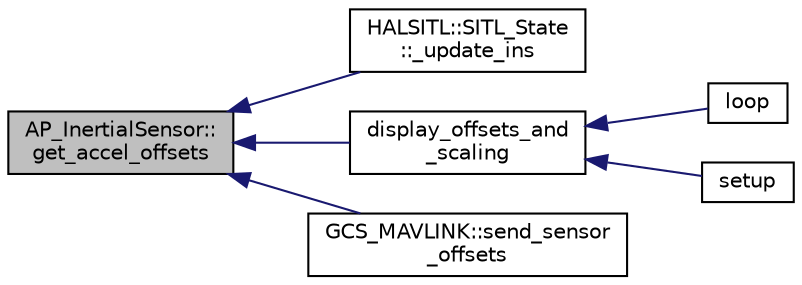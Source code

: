 digraph "AP_InertialSensor::get_accel_offsets"
{
 // INTERACTIVE_SVG=YES
  edge [fontname="Helvetica",fontsize="10",labelfontname="Helvetica",labelfontsize="10"];
  node [fontname="Helvetica",fontsize="10",shape=record];
  rankdir="LR";
  Node1 [label="AP_InertialSensor::\lget_accel_offsets",height=0.2,width=0.4,color="black", fillcolor="grey75", style="filled", fontcolor="black"];
  Node1 -> Node2 [dir="back",color="midnightblue",fontsize="10",style="solid",fontname="Helvetica"];
  Node2 [label="HALSITL::SITL_State\l::_update_ins",height=0.2,width=0.4,color="black", fillcolor="white", style="filled",URL="$classHALSITL_1_1SITL__State.html#a9f7ecf8cafc351952b5a22863fbeeda6"];
  Node1 -> Node3 [dir="back",color="midnightblue",fontsize="10",style="solid",fontname="Helvetica"];
  Node3 [label="display_offsets_and\l_scaling",height=0.2,width=0.4,color="black", fillcolor="white", style="filled",URL="$INS__generic_8cpp.html#a46cb8e1b0adf829f2ebda23fd18f00cc"];
  Node3 -> Node4 [dir="back",color="midnightblue",fontsize="10",style="solid",fontname="Helvetica"];
  Node4 [label="loop",height=0.2,width=0.4,color="black", fillcolor="white", style="filled",URL="$INS__generic_8cpp.html#a0b33edabd7f1c4e4a0bf32c67269be2f"];
  Node3 -> Node5 [dir="back",color="midnightblue",fontsize="10",style="solid",fontname="Helvetica"];
  Node5 [label="setup",height=0.2,width=0.4,color="black", fillcolor="white", style="filled",URL="$INS__generic_8cpp.html#a7dfd9b79bc5a37d7df40207afbc5431f"];
  Node1 -> Node6 [dir="back",color="midnightblue",fontsize="10",style="solid",fontname="Helvetica"];
  Node6 [label="GCS_MAVLINK::send_sensor\l_offsets",height=0.2,width=0.4,color="black", fillcolor="white", style="filled",URL="$classGCS__MAVLINK.html#a9be36dca60e21921c38bda4abf54e98a"];
}

